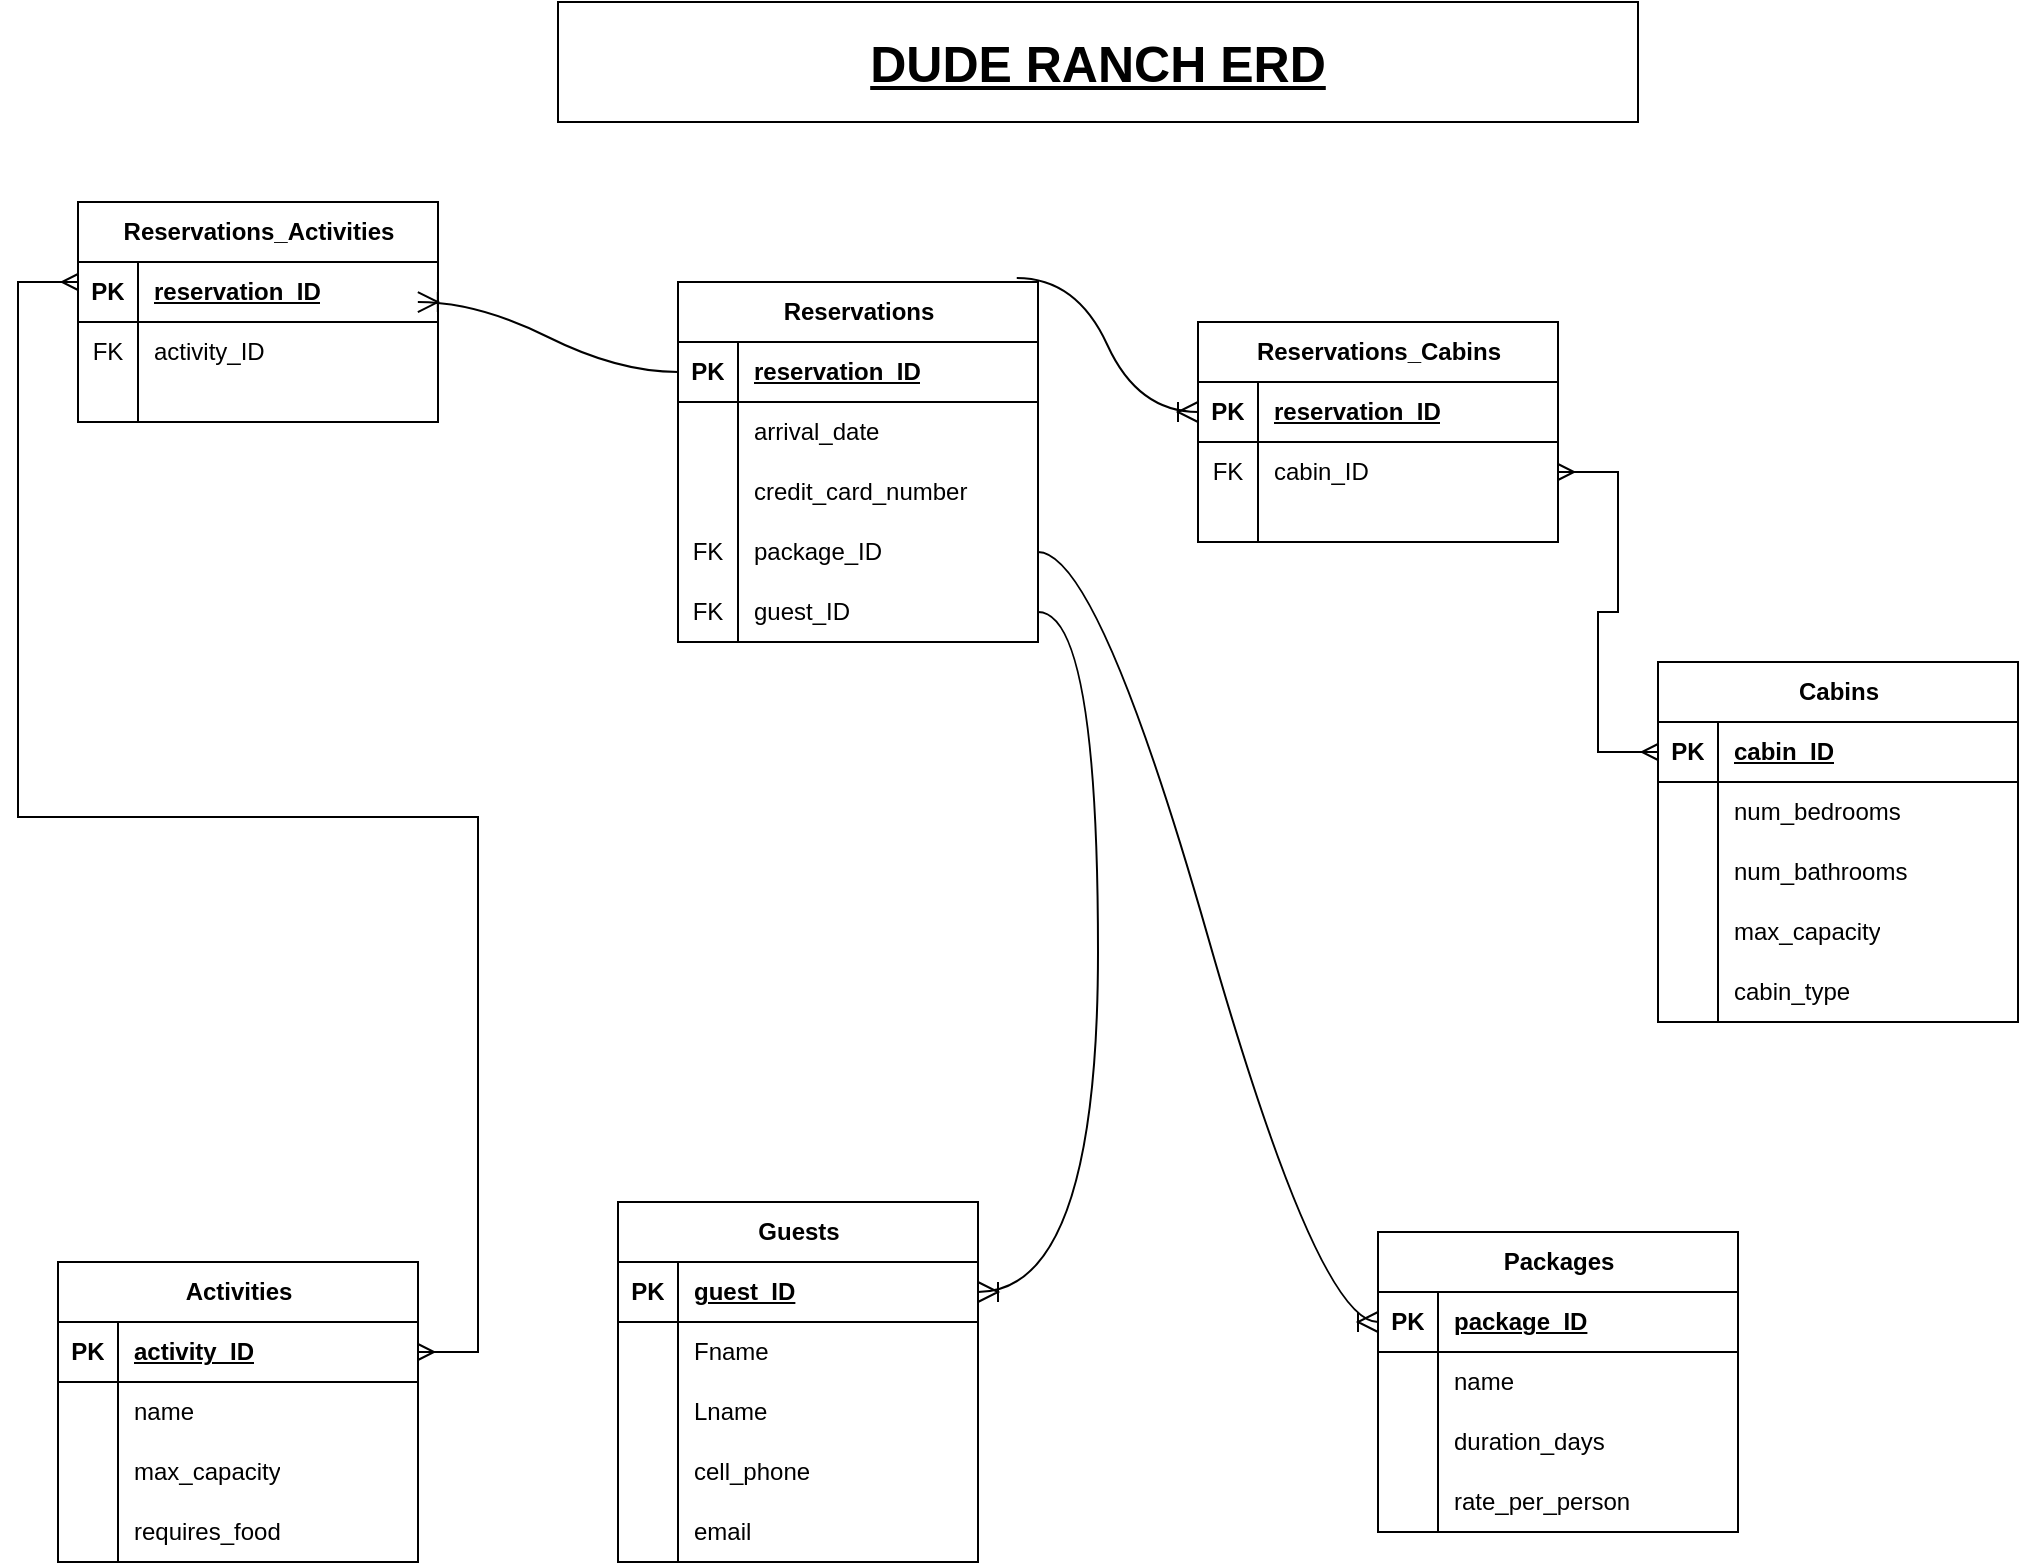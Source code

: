 <mxfile version="24.0.1" type="github">
  <diagram name="Page-1" id="e56a1550-8fbb-45ad-956c-1786394a9013">
    <mxGraphModel dx="2074" dy="1106" grid="1" gridSize="10" guides="1" tooltips="1" connect="1" arrows="1" fold="1" page="1" pageScale="1" pageWidth="1100" pageHeight="850" background="none" math="0" shadow="0">
      <root>
        <mxCell id="0" />
        <mxCell id="1" parent="0" />
        <mxCell id="-6eJybf5SiMDEhK5X8UF-18" value="Cabins" style="shape=table;startSize=30;container=1;collapsible=1;childLayout=tableLayout;fixedRows=1;rowLines=0;fontStyle=1;align=center;resizeLast=1;html=1;" parent="1" vertex="1">
          <mxGeometry x="840" y="370" width="180" height="180" as="geometry">
            <mxRectangle x="520" y="540" width="70" height="30" as="alternateBounds" />
          </mxGeometry>
        </mxCell>
        <mxCell id="-6eJybf5SiMDEhK5X8UF-19" value="" style="shape=tableRow;horizontal=0;startSize=0;swimlaneHead=0;swimlaneBody=0;fillColor=none;collapsible=0;dropTarget=0;points=[[0,0.5],[1,0.5]];portConstraint=eastwest;top=0;left=0;right=0;bottom=1;" parent="-6eJybf5SiMDEhK5X8UF-18" vertex="1">
          <mxGeometry y="30" width="180" height="30" as="geometry" />
        </mxCell>
        <mxCell id="-6eJybf5SiMDEhK5X8UF-20" value="PK" style="shape=partialRectangle;connectable=0;fillColor=none;top=0;left=0;bottom=0;right=0;fontStyle=1;overflow=hidden;whiteSpace=wrap;html=1;" parent="-6eJybf5SiMDEhK5X8UF-19" vertex="1">
          <mxGeometry width="30" height="30" as="geometry">
            <mxRectangle width="30" height="30" as="alternateBounds" />
          </mxGeometry>
        </mxCell>
        <mxCell id="-6eJybf5SiMDEhK5X8UF-21" value="cabin_ID" style="shape=partialRectangle;connectable=0;fillColor=none;top=0;left=0;bottom=0;right=0;align=left;spacingLeft=6;fontStyle=5;overflow=hidden;whiteSpace=wrap;html=1;" parent="-6eJybf5SiMDEhK5X8UF-19" vertex="1">
          <mxGeometry x="30" width="150" height="30" as="geometry">
            <mxRectangle width="150" height="30" as="alternateBounds" />
          </mxGeometry>
        </mxCell>
        <mxCell id="-6eJybf5SiMDEhK5X8UF-22" value="" style="shape=tableRow;horizontal=0;startSize=0;swimlaneHead=0;swimlaneBody=0;fillColor=none;collapsible=0;dropTarget=0;points=[[0,0.5],[1,0.5]];portConstraint=eastwest;top=0;left=0;right=0;bottom=0;" parent="-6eJybf5SiMDEhK5X8UF-18" vertex="1">
          <mxGeometry y="60" width="180" height="30" as="geometry" />
        </mxCell>
        <mxCell id="-6eJybf5SiMDEhK5X8UF-23" value="" style="shape=partialRectangle;connectable=0;fillColor=none;top=0;left=0;bottom=0;right=0;editable=1;overflow=hidden;whiteSpace=wrap;html=1;" parent="-6eJybf5SiMDEhK5X8UF-22" vertex="1">
          <mxGeometry width="30" height="30" as="geometry">
            <mxRectangle width="30" height="30" as="alternateBounds" />
          </mxGeometry>
        </mxCell>
        <mxCell id="-6eJybf5SiMDEhK5X8UF-24" value="num_bedrooms" style="shape=partialRectangle;connectable=0;fillColor=none;top=0;left=0;bottom=0;right=0;align=left;spacingLeft=6;overflow=hidden;whiteSpace=wrap;html=1;" parent="-6eJybf5SiMDEhK5X8UF-22" vertex="1">
          <mxGeometry x="30" width="150" height="30" as="geometry">
            <mxRectangle width="150" height="30" as="alternateBounds" />
          </mxGeometry>
        </mxCell>
        <mxCell id="-6eJybf5SiMDEhK5X8UF-25" value="" style="shape=tableRow;horizontal=0;startSize=0;swimlaneHead=0;swimlaneBody=0;fillColor=none;collapsible=0;dropTarget=0;points=[[0,0.5],[1,0.5]];portConstraint=eastwest;top=0;left=0;right=0;bottom=0;" parent="-6eJybf5SiMDEhK5X8UF-18" vertex="1">
          <mxGeometry y="90" width="180" height="30" as="geometry" />
        </mxCell>
        <mxCell id="-6eJybf5SiMDEhK5X8UF-26" value="" style="shape=partialRectangle;connectable=0;fillColor=none;top=0;left=0;bottom=0;right=0;editable=1;overflow=hidden;whiteSpace=wrap;html=1;" parent="-6eJybf5SiMDEhK5X8UF-25" vertex="1">
          <mxGeometry width="30" height="30" as="geometry">
            <mxRectangle width="30" height="30" as="alternateBounds" />
          </mxGeometry>
        </mxCell>
        <mxCell id="-6eJybf5SiMDEhK5X8UF-27" value="num_bathrooms" style="shape=partialRectangle;connectable=0;fillColor=none;top=0;left=0;bottom=0;right=0;align=left;spacingLeft=6;overflow=hidden;whiteSpace=wrap;html=1;" parent="-6eJybf5SiMDEhK5X8UF-25" vertex="1">
          <mxGeometry x="30" width="150" height="30" as="geometry">
            <mxRectangle width="150" height="30" as="alternateBounds" />
          </mxGeometry>
        </mxCell>
        <mxCell id="-6eJybf5SiMDEhK5X8UF-28" value="" style="shape=tableRow;horizontal=0;startSize=0;swimlaneHead=0;swimlaneBody=0;fillColor=none;collapsible=0;dropTarget=0;points=[[0,0.5],[1,0.5]];portConstraint=eastwest;top=0;left=0;right=0;bottom=0;" parent="-6eJybf5SiMDEhK5X8UF-18" vertex="1">
          <mxGeometry y="120" width="180" height="30" as="geometry" />
        </mxCell>
        <mxCell id="-6eJybf5SiMDEhK5X8UF-29" value="" style="shape=partialRectangle;connectable=0;fillColor=none;top=0;left=0;bottom=0;right=0;editable=1;overflow=hidden;whiteSpace=wrap;html=1;" parent="-6eJybf5SiMDEhK5X8UF-28" vertex="1">
          <mxGeometry width="30" height="30" as="geometry">
            <mxRectangle width="30" height="30" as="alternateBounds" />
          </mxGeometry>
        </mxCell>
        <mxCell id="-6eJybf5SiMDEhK5X8UF-30" value="max_capacity" style="shape=partialRectangle;connectable=0;fillColor=none;top=0;left=0;bottom=0;right=0;align=left;spacingLeft=6;overflow=hidden;whiteSpace=wrap;html=1;" parent="-6eJybf5SiMDEhK5X8UF-28" vertex="1">
          <mxGeometry x="30" width="150" height="30" as="geometry">
            <mxRectangle width="150" height="30" as="alternateBounds" />
          </mxGeometry>
        </mxCell>
        <mxCell id="-6eJybf5SiMDEhK5X8UF-31" value="" style="shape=tableRow;horizontal=0;startSize=0;swimlaneHead=0;swimlaneBody=0;fillColor=none;collapsible=0;dropTarget=0;points=[[0,0.5],[1,0.5]];portConstraint=eastwest;top=0;left=0;right=0;bottom=0;" parent="-6eJybf5SiMDEhK5X8UF-18" vertex="1">
          <mxGeometry y="150" width="180" height="30" as="geometry" />
        </mxCell>
        <mxCell id="-6eJybf5SiMDEhK5X8UF-32" value="" style="shape=partialRectangle;connectable=0;fillColor=none;top=0;left=0;bottom=0;right=0;editable=1;overflow=hidden;whiteSpace=wrap;html=1;" parent="-6eJybf5SiMDEhK5X8UF-31" vertex="1">
          <mxGeometry width="30" height="30" as="geometry">
            <mxRectangle width="30" height="30" as="alternateBounds" />
          </mxGeometry>
        </mxCell>
        <mxCell id="-6eJybf5SiMDEhK5X8UF-33" value="cabin_type" style="shape=partialRectangle;connectable=0;fillColor=none;top=0;left=0;bottom=0;right=0;align=left;spacingLeft=6;overflow=hidden;whiteSpace=wrap;html=1;" parent="-6eJybf5SiMDEhK5X8UF-31" vertex="1">
          <mxGeometry x="30" width="150" height="30" as="geometry">
            <mxRectangle width="150" height="30" as="alternateBounds" />
          </mxGeometry>
        </mxCell>
        <mxCell id="-6eJybf5SiMDEhK5X8UF-34" value="Packages" style="shape=table;startSize=30;container=1;collapsible=1;childLayout=tableLayout;fixedRows=1;rowLines=0;fontStyle=1;align=center;resizeLast=1;html=1;" parent="1" vertex="1">
          <mxGeometry x="700" y="655" width="180" height="150" as="geometry">
            <mxRectangle x="520" y="540" width="70" height="30" as="alternateBounds" />
          </mxGeometry>
        </mxCell>
        <mxCell id="-6eJybf5SiMDEhK5X8UF-35" value="" style="shape=tableRow;horizontal=0;startSize=0;swimlaneHead=0;swimlaneBody=0;fillColor=none;collapsible=0;dropTarget=0;points=[[0,0.5],[1,0.5]];portConstraint=eastwest;top=0;left=0;right=0;bottom=1;" parent="-6eJybf5SiMDEhK5X8UF-34" vertex="1">
          <mxGeometry y="30" width="180" height="30" as="geometry" />
        </mxCell>
        <mxCell id="-6eJybf5SiMDEhK5X8UF-36" value="PK" style="shape=partialRectangle;connectable=0;fillColor=none;top=0;left=0;bottom=0;right=0;fontStyle=1;overflow=hidden;whiteSpace=wrap;html=1;" parent="-6eJybf5SiMDEhK5X8UF-35" vertex="1">
          <mxGeometry width="30" height="30" as="geometry">
            <mxRectangle width="30" height="30" as="alternateBounds" />
          </mxGeometry>
        </mxCell>
        <mxCell id="-6eJybf5SiMDEhK5X8UF-37" value="package_ID" style="shape=partialRectangle;connectable=0;fillColor=none;top=0;left=0;bottom=0;right=0;align=left;spacingLeft=6;fontStyle=5;overflow=hidden;whiteSpace=wrap;html=1;" parent="-6eJybf5SiMDEhK5X8UF-35" vertex="1">
          <mxGeometry x="30" width="150" height="30" as="geometry">
            <mxRectangle width="150" height="30" as="alternateBounds" />
          </mxGeometry>
        </mxCell>
        <mxCell id="-6eJybf5SiMDEhK5X8UF-38" value="" style="shape=tableRow;horizontal=0;startSize=0;swimlaneHead=0;swimlaneBody=0;fillColor=none;collapsible=0;dropTarget=0;points=[[0,0.5],[1,0.5]];portConstraint=eastwest;top=0;left=0;right=0;bottom=0;" parent="-6eJybf5SiMDEhK5X8UF-34" vertex="1">
          <mxGeometry y="60" width="180" height="30" as="geometry" />
        </mxCell>
        <mxCell id="-6eJybf5SiMDEhK5X8UF-39" value="" style="shape=partialRectangle;connectable=0;fillColor=none;top=0;left=0;bottom=0;right=0;editable=1;overflow=hidden;whiteSpace=wrap;html=1;" parent="-6eJybf5SiMDEhK5X8UF-38" vertex="1">
          <mxGeometry width="30" height="30" as="geometry">
            <mxRectangle width="30" height="30" as="alternateBounds" />
          </mxGeometry>
        </mxCell>
        <mxCell id="-6eJybf5SiMDEhK5X8UF-40" value="name" style="shape=partialRectangle;connectable=0;fillColor=none;top=0;left=0;bottom=0;right=0;align=left;spacingLeft=6;overflow=hidden;whiteSpace=wrap;html=1;" parent="-6eJybf5SiMDEhK5X8UF-38" vertex="1">
          <mxGeometry x="30" width="150" height="30" as="geometry">
            <mxRectangle width="150" height="30" as="alternateBounds" />
          </mxGeometry>
        </mxCell>
        <mxCell id="-6eJybf5SiMDEhK5X8UF-44" value="" style="shape=tableRow;horizontal=0;startSize=0;swimlaneHead=0;swimlaneBody=0;fillColor=none;collapsible=0;dropTarget=0;points=[[0,0.5],[1,0.5]];portConstraint=eastwest;top=0;left=0;right=0;bottom=0;" parent="-6eJybf5SiMDEhK5X8UF-34" vertex="1">
          <mxGeometry y="90" width="180" height="30" as="geometry" />
        </mxCell>
        <mxCell id="-6eJybf5SiMDEhK5X8UF-45" value="" style="shape=partialRectangle;connectable=0;fillColor=none;top=0;left=0;bottom=0;right=0;editable=1;overflow=hidden;whiteSpace=wrap;html=1;" parent="-6eJybf5SiMDEhK5X8UF-44" vertex="1">
          <mxGeometry width="30" height="30" as="geometry">
            <mxRectangle width="30" height="30" as="alternateBounds" />
          </mxGeometry>
        </mxCell>
        <mxCell id="-6eJybf5SiMDEhK5X8UF-46" value="duration_days" style="shape=partialRectangle;connectable=0;fillColor=none;top=0;left=0;bottom=0;right=0;align=left;spacingLeft=6;overflow=hidden;whiteSpace=wrap;html=1;" parent="-6eJybf5SiMDEhK5X8UF-44" vertex="1">
          <mxGeometry x="30" width="150" height="30" as="geometry">
            <mxRectangle width="150" height="30" as="alternateBounds" />
          </mxGeometry>
        </mxCell>
        <mxCell id="-6eJybf5SiMDEhK5X8UF-47" value="" style="shape=tableRow;horizontal=0;startSize=0;swimlaneHead=0;swimlaneBody=0;fillColor=none;collapsible=0;dropTarget=0;points=[[0,0.5],[1,0.5]];portConstraint=eastwest;top=0;left=0;right=0;bottom=0;" parent="-6eJybf5SiMDEhK5X8UF-34" vertex="1">
          <mxGeometry y="120" width="180" height="30" as="geometry" />
        </mxCell>
        <mxCell id="-6eJybf5SiMDEhK5X8UF-48" value="" style="shape=partialRectangle;connectable=0;fillColor=none;top=0;left=0;bottom=0;right=0;editable=1;overflow=hidden;whiteSpace=wrap;html=1;" parent="-6eJybf5SiMDEhK5X8UF-47" vertex="1">
          <mxGeometry width="30" height="30" as="geometry">
            <mxRectangle width="30" height="30" as="alternateBounds" />
          </mxGeometry>
        </mxCell>
        <mxCell id="-6eJybf5SiMDEhK5X8UF-49" value="rate_per_person" style="shape=partialRectangle;connectable=0;fillColor=none;top=0;left=0;bottom=0;right=0;align=left;spacingLeft=6;overflow=hidden;whiteSpace=wrap;html=1;" parent="-6eJybf5SiMDEhK5X8UF-47" vertex="1">
          <mxGeometry x="30" width="150" height="30" as="geometry">
            <mxRectangle width="150" height="30" as="alternateBounds" />
          </mxGeometry>
        </mxCell>
        <mxCell id="-6eJybf5SiMDEhK5X8UF-50" value="Activities" style="shape=table;startSize=30;container=1;collapsible=1;childLayout=tableLayout;fixedRows=1;rowLines=0;fontStyle=1;align=center;resizeLast=1;html=1;" parent="1" vertex="1">
          <mxGeometry x="40" y="670" width="180" height="150" as="geometry">
            <mxRectangle x="520" y="540" width="70" height="30" as="alternateBounds" />
          </mxGeometry>
        </mxCell>
        <mxCell id="-6eJybf5SiMDEhK5X8UF-51" value="" style="shape=tableRow;horizontal=0;startSize=0;swimlaneHead=0;swimlaneBody=0;fillColor=none;collapsible=0;dropTarget=0;points=[[0,0.5],[1,0.5]];portConstraint=eastwest;top=0;left=0;right=0;bottom=1;" parent="-6eJybf5SiMDEhK5X8UF-50" vertex="1">
          <mxGeometry y="30" width="180" height="30" as="geometry" />
        </mxCell>
        <mxCell id="-6eJybf5SiMDEhK5X8UF-52" value="PK" style="shape=partialRectangle;connectable=0;fillColor=none;top=0;left=0;bottom=0;right=0;fontStyle=1;overflow=hidden;whiteSpace=wrap;html=1;" parent="-6eJybf5SiMDEhK5X8UF-51" vertex="1">
          <mxGeometry width="30" height="30" as="geometry">
            <mxRectangle width="30" height="30" as="alternateBounds" />
          </mxGeometry>
        </mxCell>
        <mxCell id="-6eJybf5SiMDEhK5X8UF-53" value="activity_ID" style="shape=partialRectangle;connectable=0;fillColor=none;top=0;left=0;bottom=0;right=0;align=left;spacingLeft=6;fontStyle=5;overflow=hidden;whiteSpace=wrap;html=1;" parent="-6eJybf5SiMDEhK5X8UF-51" vertex="1">
          <mxGeometry x="30" width="150" height="30" as="geometry">
            <mxRectangle width="150" height="30" as="alternateBounds" />
          </mxGeometry>
        </mxCell>
        <mxCell id="-6eJybf5SiMDEhK5X8UF-54" value="" style="shape=tableRow;horizontal=0;startSize=0;swimlaneHead=0;swimlaneBody=0;fillColor=none;collapsible=0;dropTarget=0;points=[[0,0.5],[1,0.5]];portConstraint=eastwest;top=0;left=0;right=0;bottom=0;" parent="-6eJybf5SiMDEhK5X8UF-50" vertex="1">
          <mxGeometry y="60" width="180" height="30" as="geometry" />
        </mxCell>
        <mxCell id="-6eJybf5SiMDEhK5X8UF-55" value="" style="shape=partialRectangle;connectable=0;fillColor=none;top=0;left=0;bottom=0;right=0;editable=1;overflow=hidden;whiteSpace=wrap;html=1;" parent="-6eJybf5SiMDEhK5X8UF-54" vertex="1">
          <mxGeometry width="30" height="30" as="geometry">
            <mxRectangle width="30" height="30" as="alternateBounds" />
          </mxGeometry>
        </mxCell>
        <mxCell id="-6eJybf5SiMDEhK5X8UF-56" value="name" style="shape=partialRectangle;connectable=0;fillColor=none;top=0;left=0;bottom=0;right=0;align=left;spacingLeft=6;overflow=hidden;whiteSpace=wrap;html=1;" parent="-6eJybf5SiMDEhK5X8UF-54" vertex="1">
          <mxGeometry x="30" width="150" height="30" as="geometry">
            <mxRectangle width="150" height="30" as="alternateBounds" />
          </mxGeometry>
        </mxCell>
        <mxCell id="-6eJybf5SiMDEhK5X8UF-57" value="" style="shape=tableRow;horizontal=0;startSize=0;swimlaneHead=0;swimlaneBody=0;fillColor=none;collapsible=0;dropTarget=0;points=[[0,0.5],[1,0.5]];portConstraint=eastwest;top=0;left=0;right=0;bottom=0;" parent="-6eJybf5SiMDEhK5X8UF-50" vertex="1">
          <mxGeometry y="90" width="180" height="30" as="geometry" />
        </mxCell>
        <mxCell id="-6eJybf5SiMDEhK5X8UF-58" value="" style="shape=partialRectangle;connectable=0;fillColor=none;top=0;left=0;bottom=0;right=0;editable=1;overflow=hidden;whiteSpace=wrap;html=1;" parent="-6eJybf5SiMDEhK5X8UF-57" vertex="1">
          <mxGeometry width="30" height="30" as="geometry">
            <mxRectangle width="30" height="30" as="alternateBounds" />
          </mxGeometry>
        </mxCell>
        <mxCell id="-6eJybf5SiMDEhK5X8UF-59" value="max_capacity" style="shape=partialRectangle;connectable=0;fillColor=none;top=0;left=0;bottom=0;right=0;align=left;spacingLeft=6;overflow=hidden;whiteSpace=wrap;html=1;" parent="-6eJybf5SiMDEhK5X8UF-57" vertex="1">
          <mxGeometry x="30" width="150" height="30" as="geometry">
            <mxRectangle width="150" height="30" as="alternateBounds" />
          </mxGeometry>
        </mxCell>
        <mxCell id="-6eJybf5SiMDEhK5X8UF-60" value="" style="shape=tableRow;horizontal=0;startSize=0;swimlaneHead=0;swimlaneBody=0;fillColor=none;collapsible=0;dropTarget=0;points=[[0,0.5],[1,0.5]];portConstraint=eastwest;top=0;left=0;right=0;bottom=0;" parent="-6eJybf5SiMDEhK5X8UF-50" vertex="1">
          <mxGeometry y="120" width="180" height="30" as="geometry" />
        </mxCell>
        <mxCell id="-6eJybf5SiMDEhK5X8UF-61" value="" style="shape=partialRectangle;connectable=0;fillColor=none;top=0;left=0;bottom=0;right=0;editable=1;overflow=hidden;whiteSpace=wrap;html=1;" parent="-6eJybf5SiMDEhK5X8UF-60" vertex="1">
          <mxGeometry width="30" height="30" as="geometry">
            <mxRectangle width="30" height="30" as="alternateBounds" />
          </mxGeometry>
        </mxCell>
        <mxCell id="-6eJybf5SiMDEhK5X8UF-62" value="requires_food" style="shape=partialRectangle;connectable=0;fillColor=none;top=0;left=0;bottom=0;right=0;align=left;spacingLeft=6;overflow=hidden;whiteSpace=wrap;html=1;" parent="-6eJybf5SiMDEhK5X8UF-60" vertex="1">
          <mxGeometry x="30" width="150" height="30" as="geometry">
            <mxRectangle width="150" height="30" as="alternateBounds" />
          </mxGeometry>
        </mxCell>
        <mxCell id="-6eJybf5SiMDEhK5X8UF-63" value="Guests" style="shape=table;startSize=30;container=1;collapsible=1;childLayout=tableLayout;fixedRows=1;rowLines=0;fontStyle=1;align=center;resizeLast=1;html=1;" parent="1" vertex="1">
          <mxGeometry x="320" y="640" width="180" height="180" as="geometry">
            <mxRectangle x="520" y="540" width="70" height="30" as="alternateBounds" />
          </mxGeometry>
        </mxCell>
        <mxCell id="-6eJybf5SiMDEhK5X8UF-64" value="" style="shape=tableRow;horizontal=0;startSize=0;swimlaneHead=0;swimlaneBody=0;fillColor=none;collapsible=0;dropTarget=0;points=[[0,0.5],[1,0.5]];portConstraint=eastwest;top=0;left=0;right=0;bottom=1;" parent="-6eJybf5SiMDEhK5X8UF-63" vertex="1">
          <mxGeometry y="30" width="180" height="30" as="geometry" />
        </mxCell>
        <mxCell id="-6eJybf5SiMDEhK5X8UF-65" value="PK" style="shape=partialRectangle;connectable=0;fillColor=none;top=0;left=0;bottom=0;right=0;fontStyle=1;overflow=hidden;whiteSpace=wrap;html=1;" parent="-6eJybf5SiMDEhK5X8UF-64" vertex="1">
          <mxGeometry width="30" height="30" as="geometry">
            <mxRectangle width="30" height="30" as="alternateBounds" />
          </mxGeometry>
        </mxCell>
        <mxCell id="-6eJybf5SiMDEhK5X8UF-66" value="guest_ID" style="shape=partialRectangle;connectable=0;fillColor=none;top=0;left=0;bottom=0;right=0;align=left;spacingLeft=6;fontStyle=5;overflow=hidden;whiteSpace=wrap;html=1;" parent="-6eJybf5SiMDEhK5X8UF-64" vertex="1">
          <mxGeometry x="30" width="150" height="30" as="geometry">
            <mxRectangle width="150" height="30" as="alternateBounds" />
          </mxGeometry>
        </mxCell>
        <mxCell id="-6eJybf5SiMDEhK5X8UF-67" value="" style="shape=tableRow;horizontal=0;startSize=0;swimlaneHead=0;swimlaneBody=0;fillColor=none;collapsible=0;dropTarget=0;points=[[0,0.5],[1,0.5]];portConstraint=eastwest;top=0;left=0;right=0;bottom=0;" parent="-6eJybf5SiMDEhK5X8UF-63" vertex="1">
          <mxGeometry y="60" width="180" height="30" as="geometry" />
        </mxCell>
        <mxCell id="-6eJybf5SiMDEhK5X8UF-68" value="" style="shape=partialRectangle;connectable=0;fillColor=none;top=0;left=0;bottom=0;right=0;editable=1;overflow=hidden;whiteSpace=wrap;html=1;" parent="-6eJybf5SiMDEhK5X8UF-67" vertex="1">
          <mxGeometry width="30" height="30" as="geometry">
            <mxRectangle width="30" height="30" as="alternateBounds" />
          </mxGeometry>
        </mxCell>
        <mxCell id="-6eJybf5SiMDEhK5X8UF-69" value="Fname" style="shape=partialRectangle;connectable=0;fillColor=none;top=0;left=0;bottom=0;right=0;align=left;spacingLeft=6;overflow=hidden;whiteSpace=wrap;html=1;" parent="-6eJybf5SiMDEhK5X8UF-67" vertex="1">
          <mxGeometry x="30" width="150" height="30" as="geometry">
            <mxRectangle width="150" height="30" as="alternateBounds" />
          </mxGeometry>
        </mxCell>
        <mxCell id="-6eJybf5SiMDEhK5X8UF-70" value="" style="shape=tableRow;horizontal=0;startSize=0;swimlaneHead=0;swimlaneBody=0;fillColor=none;collapsible=0;dropTarget=0;points=[[0,0.5],[1,0.5]];portConstraint=eastwest;top=0;left=0;right=0;bottom=0;" parent="-6eJybf5SiMDEhK5X8UF-63" vertex="1">
          <mxGeometry y="90" width="180" height="30" as="geometry" />
        </mxCell>
        <mxCell id="-6eJybf5SiMDEhK5X8UF-71" value="" style="shape=partialRectangle;connectable=0;fillColor=none;top=0;left=0;bottom=0;right=0;editable=1;overflow=hidden;whiteSpace=wrap;html=1;" parent="-6eJybf5SiMDEhK5X8UF-70" vertex="1">
          <mxGeometry width="30" height="30" as="geometry">
            <mxRectangle width="30" height="30" as="alternateBounds" />
          </mxGeometry>
        </mxCell>
        <mxCell id="-6eJybf5SiMDEhK5X8UF-72" value="Lname" style="shape=partialRectangle;connectable=0;fillColor=none;top=0;left=0;bottom=0;right=0;align=left;spacingLeft=6;overflow=hidden;whiteSpace=wrap;html=1;" parent="-6eJybf5SiMDEhK5X8UF-70" vertex="1">
          <mxGeometry x="30" width="150" height="30" as="geometry">
            <mxRectangle width="150" height="30" as="alternateBounds" />
          </mxGeometry>
        </mxCell>
        <mxCell id="-6eJybf5SiMDEhK5X8UF-73" value="" style="shape=tableRow;horizontal=0;startSize=0;swimlaneHead=0;swimlaneBody=0;fillColor=none;collapsible=0;dropTarget=0;points=[[0,0.5],[1,0.5]];portConstraint=eastwest;top=0;left=0;right=0;bottom=0;" parent="-6eJybf5SiMDEhK5X8UF-63" vertex="1">
          <mxGeometry y="120" width="180" height="30" as="geometry" />
        </mxCell>
        <mxCell id="-6eJybf5SiMDEhK5X8UF-74" value="" style="shape=partialRectangle;connectable=0;fillColor=none;top=0;left=0;bottom=0;right=0;editable=1;overflow=hidden;whiteSpace=wrap;html=1;" parent="-6eJybf5SiMDEhK5X8UF-73" vertex="1">
          <mxGeometry width="30" height="30" as="geometry">
            <mxRectangle width="30" height="30" as="alternateBounds" />
          </mxGeometry>
        </mxCell>
        <mxCell id="-6eJybf5SiMDEhK5X8UF-75" value="cell_phone" style="shape=partialRectangle;connectable=0;fillColor=none;top=0;left=0;bottom=0;right=0;align=left;spacingLeft=6;overflow=hidden;whiteSpace=wrap;html=1;" parent="-6eJybf5SiMDEhK5X8UF-73" vertex="1">
          <mxGeometry x="30" width="150" height="30" as="geometry">
            <mxRectangle width="150" height="30" as="alternateBounds" />
          </mxGeometry>
        </mxCell>
        <mxCell id="-6eJybf5SiMDEhK5X8UF-79" value="" style="shape=tableRow;horizontal=0;startSize=0;swimlaneHead=0;swimlaneBody=0;fillColor=none;collapsible=0;dropTarget=0;points=[[0,0.5],[1,0.5]];portConstraint=eastwest;top=0;left=0;right=0;bottom=0;" parent="-6eJybf5SiMDEhK5X8UF-63" vertex="1">
          <mxGeometry y="150" width="180" height="30" as="geometry" />
        </mxCell>
        <mxCell id="-6eJybf5SiMDEhK5X8UF-80" value="" style="shape=partialRectangle;connectable=0;fillColor=none;top=0;left=0;bottom=0;right=0;editable=1;overflow=hidden;whiteSpace=wrap;html=1;" parent="-6eJybf5SiMDEhK5X8UF-79" vertex="1">
          <mxGeometry width="30" height="30" as="geometry">
            <mxRectangle width="30" height="30" as="alternateBounds" />
          </mxGeometry>
        </mxCell>
        <mxCell id="-6eJybf5SiMDEhK5X8UF-81" value="email" style="shape=partialRectangle;connectable=0;fillColor=none;top=0;left=0;bottom=0;right=0;align=left;spacingLeft=6;overflow=hidden;whiteSpace=wrap;html=1;" parent="-6eJybf5SiMDEhK5X8UF-79" vertex="1">
          <mxGeometry x="30" width="150" height="30" as="geometry">
            <mxRectangle width="150" height="30" as="alternateBounds" />
          </mxGeometry>
        </mxCell>
        <mxCell id="-6eJybf5SiMDEhK5X8UF-82" value="Reservations" style="shape=table;startSize=30;container=1;collapsible=1;childLayout=tableLayout;fixedRows=1;rowLines=0;fontStyle=1;align=center;resizeLast=1;html=1;" parent="1" vertex="1">
          <mxGeometry x="350" y="180" width="180" height="180" as="geometry">
            <mxRectangle x="520" y="540" width="70" height="30" as="alternateBounds" />
          </mxGeometry>
        </mxCell>
        <mxCell id="-6eJybf5SiMDEhK5X8UF-83" value="" style="shape=tableRow;horizontal=0;startSize=0;swimlaneHead=0;swimlaneBody=0;fillColor=none;collapsible=0;dropTarget=0;points=[[0,0.5],[1,0.5]];portConstraint=eastwest;top=0;left=0;right=0;bottom=1;" parent="-6eJybf5SiMDEhK5X8UF-82" vertex="1">
          <mxGeometry y="30" width="180" height="30" as="geometry" />
        </mxCell>
        <mxCell id="-6eJybf5SiMDEhK5X8UF-84" value="PK" style="shape=partialRectangle;connectable=0;fillColor=none;top=0;left=0;bottom=0;right=0;fontStyle=1;overflow=hidden;whiteSpace=wrap;html=1;" parent="-6eJybf5SiMDEhK5X8UF-83" vertex="1">
          <mxGeometry width="30" height="30" as="geometry">
            <mxRectangle width="30" height="30" as="alternateBounds" />
          </mxGeometry>
        </mxCell>
        <mxCell id="-6eJybf5SiMDEhK5X8UF-85" value="reservation_ID" style="shape=partialRectangle;connectable=0;fillColor=none;top=0;left=0;bottom=0;right=0;align=left;spacingLeft=6;fontStyle=5;overflow=hidden;whiteSpace=wrap;html=1;" parent="-6eJybf5SiMDEhK5X8UF-83" vertex="1">
          <mxGeometry x="30" width="150" height="30" as="geometry">
            <mxRectangle width="150" height="30" as="alternateBounds" />
          </mxGeometry>
        </mxCell>
        <mxCell id="-6eJybf5SiMDEhK5X8UF-86" value="" style="shape=tableRow;horizontal=0;startSize=0;swimlaneHead=0;swimlaneBody=0;fillColor=none;collapsible=0;dropTarget=0;points=[[0,0.5],[1,0.5]];portConstraint=eastwest;top=0;left=0;right=0;bottom=0;" parent="-6eJybf5SiMDEhK5X8UF-82" vertex="1">
          <mxGeometry y="60" width="180" height="30" as="geometry" />
        </mxCell>
        <mxCell id="-6eJybf5SiMDEhK5X8UF-87" value="" style="shape=partialRectangle;connectable=0;fillColor=none;top=0;left=0;bottom=0;right=0;editable=1;overflow=hidden;whiteSpace=wrap;html=1;" parent="-6eJybf5SiMDEhK5X8UF-86" vertex="1">
          <mxGeometry width="30" height="30" as="geometry">
            <mxRectangle width="30" height="30" as="alternateBounds" />
          </mxGeometry>
        </mxCell>
        <mxCell id="-6eJybf5SiMDEhK5X8UF-88" value="arrival_date" style="shape=partialRectangle;connectable=0;fillColor=none;top=0;left=0;bottom=0;right=0;align=left;spacingLeft=6;overflow=hidden;whiteSpace=wrap;html=1;" parent="-6eJybf5SiMDEhK5X8UF-86" vertex="1">
          <mxGeometry x="30" width="150" height="30" as="geometry">
            <mxRectangle width="150" height="30" as="alternateBounds" />
          </mxGeometry>
        </mxCell>
        <mxCell id="-6eJybf5SiMDEhK5X8UF-89" value="" style="shape=tableRow;horizontal=0;startSize=0;swimlaneHead=0;swimlaneBody=0;fillColor=none;collapsible=0;dropTarget=0;points=[[0,0.5],[1,0.5]];portConstraint=eastwest;top=0;left=0;right=0;bottom=0;" parent="-6eJybf5SiMDEhK5X8UF-82" vertex="1">
          <mxGeometry y="90" width="180" height="30" as="geometry" />
        </mxCell>
        <mxCell id="-6eJybf5SiMDEhK5X8UF-90" value="" style="shape=partialRectangle;connectable=0;fillColor=none;top=0;left=0;bottom=0;right=0;editable=1;overflow=hidden;whiteSpace=wrap;html=1;" parent="-6eJybf5SiMDEhK5X8UF-89" vertex="1">
          <mxGeometry width="30" height="30" as="geometry">
            <mxRectangle width="30" height="30" as="alternateBounds" />
          </mxGeometry>
        </mxCell>
        <mxCell id="-6eJybf5SiMDEhK5X8UF-91" value="credit_card_number" style="shape=partialRectangle;connectable=0;fillColor=none;top=0;left=0;bottom=0;right=0;align=left;spacingLeft=6;overflow=hidden;whiteSpace=wrap;html=1;" parent="-6eJybf5SiMDEhK5X8UF-89" vertex="1">
          <mxGeometry x="30" width="150" height="30" as="geometry">
            <mxRectangle width="150" height="30" as="alternateBounds" />
          </mxGeometry>
        </mxCell>
        <mxCell id="-6eJybf5SiMDEhK5X8UF-92" value="" style="shape=tableRow;horizontal=0;startSize=0;swimlaneHead=0;swimlaneBody=0;fillColor=none;collapsible=0;dropTarget=0;points=[[0,0.5],[1,0.5]];portConstraint=eastwest;top=0;left=0;right=0;bottom=0;" parent="-6eJybf5SiMDEhK5X8UF-82" vertex="1">
          <mxGeometry y="120" width="180" height="30" as="geometry" />
        </mxCell>
        <mxCell id="-6eJybf5SiMDEhK5X8UF-93" value="FK" style="shape=partialRectangle;connectable=0;fillColor=none;top=0;left=0;bottom=0;right=0;editable=1;overflow=hidden;whiteSpace=wrap;html=1;" parent="-6eJybf5SiMDEhK5X8UF-92" vertex="1">
          <mxGeometry width="30" height="30" as="geometry">
            <mxRectangle width="30" height="30" as="alternateBounds" />
          </mxGeometry>
        </mxCell>
        <mxCell id="-6eJybf5SiMDEhK5X8UF-94" value="package_ID" style="shape=partialRectangle;connectable=0;fillColor=none;top=0;left=0;bottom=0;right=0;align=left;spacingLeft=6;overflow=hidden;whiteSpace=wrap;html=1;" parent="-6eJybf5SiMDEhK5X8UF-92" vertex="1">
          <mxGeometry x="30" width="150" height="30" as="geometry">
            <mxRectangle width="150" height="30" as="alternateBounds" />
          </mxGeometry>
        </mxCell>
        <mxCell id="-6eJybf5SiMDEhK5X8UF-95" value="" style="shape=tableRow;horizontal=0;startSize=0;swimlaneHead=0;swimlaneBody=0;fillColor=none;collapsible=0;dropTarget=0;points=[[0,0.5],[1,0.5]];portConstraint=eastwest;top=0;left=0;right=0;bottom=0;" parent="-6eJybf5SiMDEhK5X8UF-82" vertex="1">
          <mxGeometry y="150" width="180" height="30" as="geometry" />
        </mxCell>
        <mxCell id="-6eJybf5SiMDEhK5X8UF-96" value="FK" style="shape=partialRectangle;connectable=0;fillColor=none;top=0;left=0;bottom=0;right=0;editable=1;overflow=hidden;whiteSpace=wrap;html=1;" parent="-6eJybf5SiMDEhK5X8UF-95" vertex="1">
          <mxGeometry width="30" height="30" as="geometry">
            <mxRectangle width="30" height="30" as="alternateBounds" />
          </mxGeometry>
        </mxCell>
        <mxCell id="-6eJybf5SiMDEhK5X8UF-97" value="guest_ID" style="shape=partialRectangle;connectable=0;fillColor=none;top=0;left=0;bottom=0;right=0;align=left;spacingLeft=6;overflow=hidden;whiteSpace=wrap;html=1;" parent="-6eJybf5SiMDEhK5X8UF-95" vertex="1">
          <mxGeometry x="30" width="150" height="30" as="geometry">
            <mxRectangle width="150" height="30" as="alternateBounds" />
          </mxGeometry>
        </mxCell>
        <mxCell id="-6eJybf5SiMDEhK5X8UF-98" value="Reservations_Cabins" style="shape=table;startSize=30;container=1;collapsible=1;childLayout=tableLayout;fixedRows=1;rowLines=0;fontStyle=1;align=center;resizeLast=1;html=1;" parent="1" vertex="1">
          <mxGeometry x="610" y="200" width="180" height="110" as="geometry">
            <mxRectangle x="520" y="540" width="70" height="30" as="alternateBounds" />
          </mxGeometry>
        </mxCell>
        <mxCell id="-6eJybf5SiMDEhK5X8UF-99" value="" style="shape=tableRow;horizontal=0;startSize=0;swimlaneHead=0;swimlaneBody=0;fillColor=none;collapsible=0;dropTarget=0;points=[[0,0.5],[1,0.5]];portConstraint=eastwest;top=0;left=0;right=0;bottom=1;" parent="-6eJybf5SiMDEhK5X8UF-98" vertex="1">
          <mxGeometry y="30" width="180" height="30" as="geometry" />
        </mxCell>
        <mxCell id="-6eJybf5SiMDEhK5X8UF-100" value="PK" style="shape=partialRectangle;connectable=0;fillColor=none;top=0;left=0;bottom=0;right=0;fontStyle=1;overflow=hidden;whiteSpace=wrap;html=1;" parent="-6eJybf5SiMDEhK5X8UF-99" vertex="1">
          <mxGeometry width="30" height="30" as="geometry">
            <mxRectangle width="30" height="30" as="alternateBounds" />
          </mxGeometry>
        </mxCell>
        <mxCell id="-6eJybf5SiMDEhK5X8UF-101" value="reservation_ID" style="shape=partialRectangle;connectable=0;fillColor=none;top=0;left=0;bottom=0;right=0;align=left;spacingLeft=6;fontStyle=5;overflow=hidden;whiteSpace=wrap;html=1;" parent="-6eJybf5SiMDEhK5X8UF-99" vertex="1">
          <mxGeometry x="30" width="150" height="30" as="geometry">
            <mxRectangle width="150" height="30" as="alternateBounds" />
          </mxGeometry>
        </mxCell>
        <mxCell id="-6eJybf5SiMDEhK5X8UF-102" value="" style="shape=tableRow;horizontal=0;startSize=0;swimlaneHead=0;swimlaneBody=0;fillColor=none;collapsible=0;dropTarget=0;points=[[0,0.5],[1,0.5]];portConstraint=eastwest;top=0;left=0;right=0;bottom=0;" parent="-6eJybf5SiMDEhK5X8UF-98" vertex="1">
          <mxGeometry y="60" width="180" height="30" as="geometry" />
        </mxCell>
        <mxCell id="-6eJybf5SiMDEhK5X8UF-103" value="FK" style="shape=partialRectangle;connectable=0;fillColor=none;top=0;left=0;bottom=0;right=0;editable=1;overflow=hidden;whiteSpace=wrap;html=1;" parent="-6eJybf5SiMDEhK5X8UF-102" vertex="1">
          <mxGeometry width="30" height="30" as="geometry">
            <mxRectangle width="30" height="30" as="alternateBounds" />
          </mxGeometry>
        </mxCell>
        <mxCell id="-6eJybf5SiMDEhK5X8UF-104" value="cabin_ID" style="shape=partialRectangle;connectable=0;fillColor=none;top=0;left=0;bottom=0;right=0;align=left;spacingLeft=6;overflow=hidden;whiteSpace=wrap;html=1;" parent="-6eJybf5SiMDEhK5X8UF-102" vertex="1">
          <mxGeometry x="30" width="150" height="30" as="geometry">
            <mxRectangle width="150" height="30" as="alternateBounds" />
          </mxGeometry>
        </mxCell>
        <mxCell id="-6eJybf5SiMDEhK5X8UF-111" value="" style="shape=tableRow;horizontal=0;startSize=0;swimlaneHead=0;swimlaneBody=0;fillColor=none;collapsible=0;dropTarget=0;points=[[0,0.5],[1,0.5]];portConstraint=eastwest;top=0;left=0;right=0;bottom=0;" parent="-6eJybf5SiMDEhK5X8UF-98" vertex="1">
          <mxGeometry y="90" width="180" height="20" as="geometry" />
        </mxCell>
        <mxCell id="-6eJybf5SiMDEhK5X8UF-112" value="" style="shape=partialRectangle;connectable=0;fillColor=none;top=0;left=0;bottom=0;right=0;editable=1;overflow=hidden;whiteSpace=wrap;html=1;" parent="-6eJybf5SiMDEhK5X8UF-111" vertex="1">
          <mxGeometry width="30" height="20" as="geometry">
            <mxRectangle width="30" height="20" as="alternateBounds" />
          </mxGeometry>
        </mxCell>
        <mxCell id="-6eJybf5SiMDEhK5X8UF-113" value="" style="shape=partialRectangle;connectable=0;fillColor=none;top=0;left=0;bottom=0;right=0;align=left;spacingLeft=6;overflow=hidden;whiteSpace=wrap;html=1;" parent="-6eJybf5SiMDEhK5X8UF-111" vertex="1">
          <mxGeometry x="30" width="150" height="20" as="geometry">
            <mxRectangle width="150" height="20" as="alternateBounds" />
          </mxGeometry>
        </mxCell>
        <mxCell id="-6eJybf5SiMDEhK5X8UF-114" value="Reservations_Activities" style="shape=table;startSize=30;container=1;collapsible=1;childLayout=tableLayout;fixedRows=1;rowLines=0;fontStyle=1;align=center;resizeLast=1;html=1;" parent="1" vertex="1">
          <mxGeometry x="50" y="140" width="180" height="110" as="geometry">
            <mxRectangle x="520" y="540" width="70" height="30" as="alternateBounds" />
          </mxGeometry>
        </mxCell>
        <mxCell id="-6eJybf5SiMDEhK5X8UF-115" value="" style="shape=tableRow;horizontal=0;startSize=0;swimlaneHead=0;swimlaneBody=0;fillColor=none;collapsible=0;dropTarget=0;points=[[0,0.5],[1,0.5]];portConstraint=eastwest;top=0;left=0;right=0;bottom=1;" parent="-6eJybf5SiMDEhK5X8UF-114" vertex="1">
          <mxGeometry y="30" width="180" height="30" as="geometry" />
        </mxCell>
        <mxCell id="-6eJybf5SiMDEhK5X8UF-116" value="PK" style="shape=partialRectangle;connectable=0;fillColor=none;top=0;left=0;bottom=0;right=0;fontStyle=1;overflow=hidden;whiteSpace=wrap;html=1;" parent="-6eJybf5SiMDEhK5X8UF-115" vertex="1">
          <mxGeometry width="30" height="30" as="geometry">
            <mxRectangle width="30" height="30" as="alternateBounds" />
          </mxGeometry>
        </mxCell>
        <mxCell id="-6eJybf5SiMDEhK5X8UF-117" value="reservation_ID" style="shape=partialRectangle;connectable=0;fillColor=none;top=0;left=0;bottom=0;right=0;align=left;spacingLeft=6;fontStyle=5;overflow=hidden;whiteSpace=wrap;html=1;" parent="-6eJybf5SiMDEhK5X8UF-115" vertex="1">
          <mxGeometry x="30" width="150" height="30" as="geometry">
            <mxRectangle width="150" height="30" as="alternateBounds" />
          </mxGeometry>
        </mxCell>
        <mxCell id="-6eJybf5SiMDEhK5X8UF-118" value="" style="shape=tableRow;horizontal=0;startSize=0;swimlaneHead=0;swimlaneBody=0;fillColor=none;collapsible=0;dropTarget=0;points=[[0,0.5],[1,0.5]];portConstraint=eastwest;top=0;left=0;right=0;bottom=0;" parent="-6eJybf5SiMDEhK5X8UF-114" vertex="1">
          <mxGeometry y="60" width="180" height="30" as="geometry" />
        </mxCell>
        <mxCell id="-6eJybf5SiMDEhK5X8UF-119" value="FK" style="shape=partialRectangle;connectable=0;fillColor=none;top=0;left=0;bottom=0;right=0;editable=1;overflow=hidden;whiteSpace=wrap;html=1;" parent="-6eJybf5SiMDEhK5X8UF-118" vertex="1">
          <mxGeometry width="30" height="30" as="geometry">
            <mxRectangle width="30" height="30" as="alternateBounds" />
          </mxGeometry>
        </mxCell>
        <mxCell id="-6eJybf5SiMDEhK5X8UF-120" value="activity_ID" style="shape=partialRectangle;connectable=0;fillColor=none;top=0;left=0;bottom=0;right=0;align=left;spacingLeft=6;overflow=hidden;whiteSpace=wrap;html=1;" parent="-6eJybf5SiMDEhK5X8UF-118" vertex="1">
          <mxGeometry x="30" width="150" height="30" as="geometry">
            <mxRectangle width="150" height="30" as="alternateBounds" />
          </mxGeometry>
        </mxCell>
        <mxCell id="-6eJybf5SiMDEhK5X8UF-121" value="" style="shape=tableRow;horizontal=0;startSize=0;swimlaneHead=0;swimlaneBody=0;fillColor=none;collapsible=0;dropTarget=0;points=[[0,0.5],[1,0.5]];portConstraint=eastwest;top=0;left=0;right=0;bottom=0;" parent="-6eJybf5SiMDEhK5X8UF-114" vertex="1">
          <mxGeometry y="90" width="180" height="20" as="geometry" />
        </mxCell>
        <mxCell id="-6eJybf5SiMDEhK5X8UF-122" value="" style="shape=partialRectangle;connectable=0;fillColor=none;top=0;left=0;bottom=0;right=0;editable=1;overflow=hidden;whiteSpace=wrap;html=1;" parent="-6eJybf5SiMDEhK5X8UF-121" vertex="1">
          <mxGeometry width="30" height="20" as="geometry">
            <mxRectangle width="30" height="20" as="alternateBounds" />
          </mxGeometry>
        </mxCell>
        <mxCell id="-6eJybf5SiMDEhK5X8UF-123" value="" style="shape=partialRectangle;connectable=0;fillColor=none;top=0;left=0;bottom=0;right=0;align=left;spacingLeft=6;overflow=hidden;whiteSpace=wrap;html=1;" parent="-6eJybf5SiMDEhK5X8UF-121" vertex="1">
          <mxGeometry x="30" width="150" height="20" as="geometry">
            <mxRectangle width="150" height="20" as="alternateBounds" />
          </mxGeometry>
        </mxCell>
        <mxCell id="-6eJybf5SiMDEhK5X8UF-129" value="" style="edgeStyle=entityRelationEdgeStyle;fontSize=12;html=1;endArrow=ERoneToMany;rounded=0;startSize=8;endSize=8;curved=1;entryX=0;entryY=0.5;entryDx=0;entryDy=0;" parent="1" source="-6eJybf5SiMDEhK5X8UF-92" edge="1" target="-6eJybf5SiMDEhK5X8UF-35">
          <mxGeometry width="100" height="100" relative="1" as="geometry">
            <mxPoint x="950" y="520" as="sourcePoint" />
            <mxPoint x="960" y="550" as="targetPoint" />
            <Array as="points">
              <mxPoint x="520" y="695" />
              <mxPoint x="920" y="600" />
              <mxPoint x="940" y="620" />
              <mxPoint x="910" y="410" />
            </Array>
          </mxGeometry>
        </mxCell>
        <mxCell id="-6eJybf5SiMDEhK5X8UF-130" value="" style="edgeStyle=entityRelationEdgeStyle;fontSize=12;html=1;endArrow=ERoneToMany;rounded=0;startSize=8;endSize=8;curved=1;" parent="1" source="-6eJybf5SiMDEhK5X8UF-95" target="-6eJybf5SiMDEhK5X8UF-64" edge="1">
          <mxGeometry width="100" height="100" relative="1" as="geometry">
            <mxPoint x="260" y="340" as="sourcePoint" />
            <mxPoint x="710" y="553" as="targetPoint" />
            <Array as="points">
              <mxPoint x="420" y="708" />
            </Array>
          </mxGeometry>
        </mxCell>
        <mxCell id="-6eJybf5SiMDEhK5X8UF-132" value="" style="edgeStyle=entityRelationEdgeStyle;fontSize=12;html=1;endArrow=ERoneToMany;rounded=0;startSize=8;endSize=8;curved=1;exitX=0.941;exitY=-0.011;exitDx=0;exitDy=0;exitPerimeter=0;" parent="1" source="-6eJybf5SiMDEhK5X8UF-82" target="-6eJybf5SiMDEhK5X8UF-99" edge="1">
          <mxGeometry width="100" height="100" relative="1" as="geometry">
            <mxPoint x="680" y="220" as="sourcePoint" />
            <mxPoint x="780" y="120" as="targetPoint" />
            <Array as="points">
              <mxPoint x="700" y="100" />
              <mxPoint x="720" y="10" />
            </Array>
          </mxGeometry>
        </mxCell>
        <mxCell id="-6eJybf5SiMDEhK5X8UF-133" value="" style="edgeStyle=entityRelationEdgeStyle;fontSize=12;html=1;endArrow=ERoneToMany;rounded=0;startSize=8;endSize=8;curved=1;entryX=0.944;entryY=-0.333;entryDx=0;entryDy=0;entryPerimeter=0;exitX=0;exitY=0.5;exitDx=0;exitDy=0;" parent="1" source="-6eJybf5SiMDEhK5X8UF-83" target="-6eJybf5SiMDEhK5X8UF-118" edge="1">
          <mxGeometry width="100" height="100" relative="1" as="geometry">
            <mxPoint x="650" y="220" as="sourcePoint" />
            <mxPoint x="750" y="120" as="targetPoint" />
          </mxGeometry>
        </mxCell>
        <mxCell id="VYRteT3FrcWYkG7YXai4-4" value="" style="edgeStyle=entityRelationEdgeStyle;fontSize=12;html=1;endArrow=ERmany;startArrow=ERmany;rounded=0;exitX=0;exitY=0.5;exitDx=0;exitDy=0;" edge="1" parent="1" source="-6eJybf5SiMDEhK5X8UF-19" target="-6eJybf5SiMDEhK5X8UF-102">
          <mxGeometry width="100" height="100" relative="1" as="geometry">
            <mxPoint x="940" y="325" as="sourcePoint" />
            <mxPoint x="910" y="310" as="targetPoint" />
          </mxGeometry>
        </mxCell>
        <mxCell id="VYRteT3FrcWYkG7YXai4-5" value="" style="edgeStyle=entityRelationEdgeStyle;fontSize=12;html=1;endArrow=ERmany;startArrow=ERmany;rounded=0;exitX=1;exitY=0.5;exitDx=0;exitDy=0;" edge="1" parent="1" source="-6eJybf5SiMDEhK5X8UF-51">
          <mxGeometry width="100" height="100" relative="1" as="geometry">
            <mxPoint x="290" y="285" as="sourcePoint" />
            <mxPoint x="50" y="180" as="targetPoint" />
          </mxGeometry>
        </mxCell>
        <mxCell id="VYRteT3FrcWYkG7YXai4-7" value="&lt;font style=&quot;font-size: 25px;&quot;&gt;&lt;u&gt;&lt;b&gt;DUDE RANCH ERD&lt;/b&gt;&lt;/u&gt;&lt;/font&gt;" style="whiteSpace=wrap;html=1;" vertex="1" parent="1">
          <mxGeometry x="290" y="40" width="540" height="60" as="geometry" />
        </mxCell>
      </root>
    </mxGraphModel>
  </diagram>
</mxfile>
